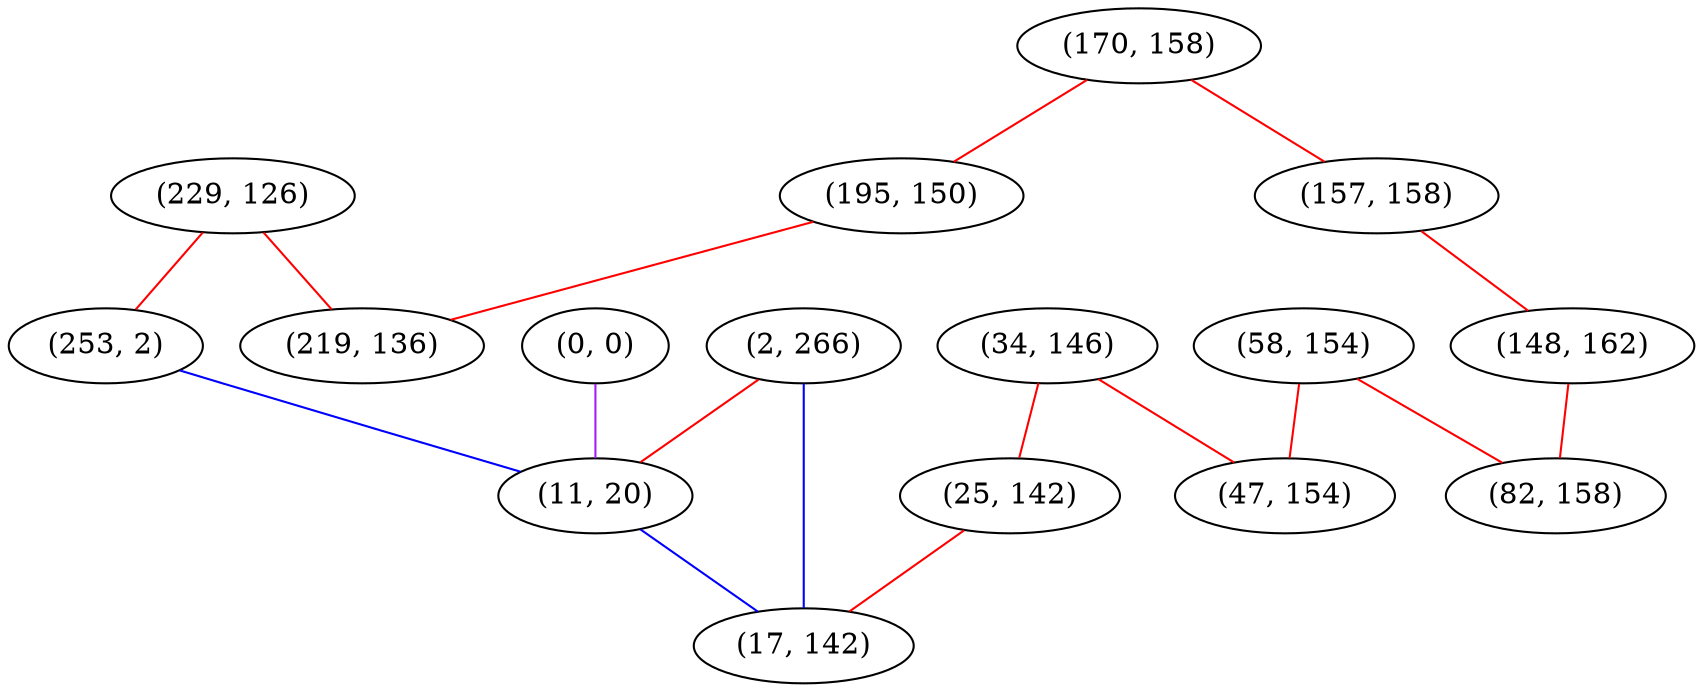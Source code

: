 graph "" {
"(229, 126)";
"(170, 158)";
"(253, 2)";
"(195, 150)";
"(34, 146)";
"(157, 158)";
"(148, 162)";
"(58, 154)";
"(2, 266)";
"(0, 0)";
"(25, 142)";
"(219, 136)";
"(11, 20)";
"(82, 158)";
"(17, 142)";
"(47, 154)";
"(229, 126)" -- "(219, 136)"  [color=red, key=0, weight=1];
"(229, 126)" -- "(253, 2)"  [color=red, key=0, weight=1];
"(170, 158)" -- "(157, 158)"  [color=red, key=0, weight=1];
"(170, 158)" -- "(195, 150)"  [color=red, key=0, weight=1];
"(253, 2)" -- "(11, 20)"  [color=blue, key=0, weight=3];
"(195, 150)" -- "(219, 136)"  [color=red, key=0, weight=1];
"(34, 146)" -- "(25, 142)"  [color=red, key=0, weight=1];
"(34, 146)" -- "(47, 154)"  [color=red, key=0, weight=1];
"(157, 158)" -- "(148, 162)"  [color=red, key=0, weight=1];
"(148, 162)" -- "(82, 158)"  [color=red, key=0, weight=1];
"(58, 154)" -- "(82, 158)"  [color=red, key=0, weight=1];
"(58, 154)" -- "(47, 154)"  [color=red, key=0, weight=1];
"(2, 266)" -- "(17, 142)"  [color=blue, key=0, weight=3];
"(2, 266)" -- "(11, 20)"  [color=red, key=0, weight=1];
"(0, 0)" -- "(11, 20)"  [color=purple, key=0, weight=4];
"(25, 142)" -- "(17, 142)"  [color=red, key=0, weight=1];
"(11, 20)" -- "(17, 142)"  [color=blue, key=0, weight=3];
}
